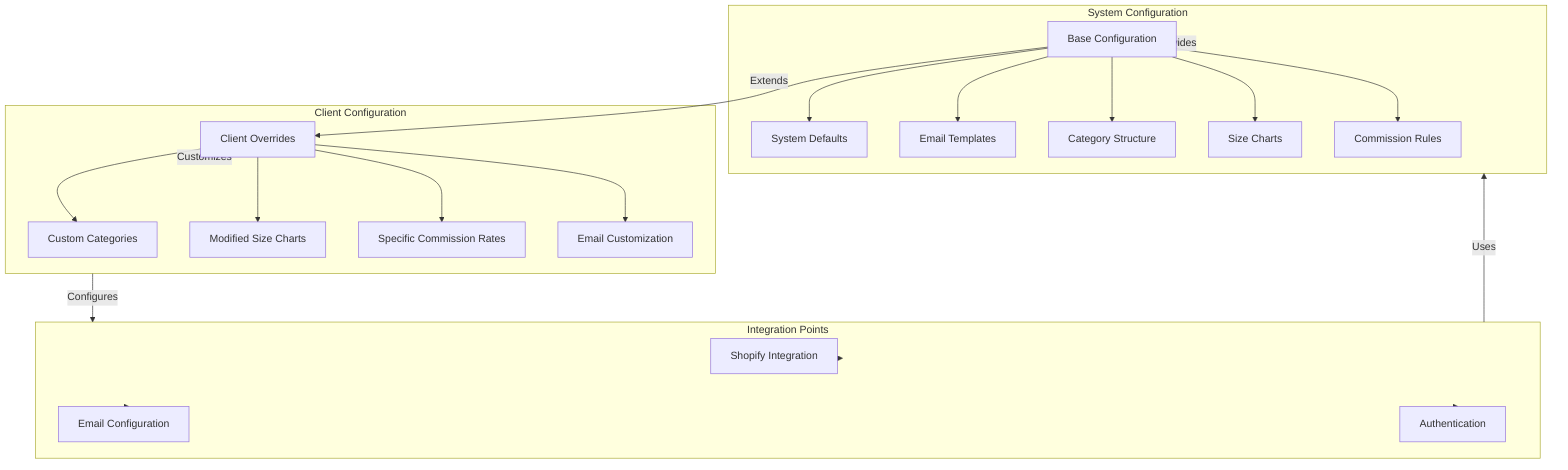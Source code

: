 flowchart TD
    subgraph System[System Configuration]
        BaseConfig[Base Configuration]
        Defaults[System Defaults]
        Templates[Email Templates]
        Categories[Category Structure]
        Sizes[Size Charts]
        Rates[Commission Rules]
    end
    
    subgraph Client[Client Configuration]
        Overrides[Client Overrides]
        CustomCategories[Custom Categories]
        ModifiedSizes[Modified Size Charts]
        SpecificRates[Specific Commission Rates]
        EmailCustom[Email Customization]
    end
    
    subgraph Integration[Integration Points]
        Shopify[Shopify Integration]
        Email[Email Configuration]
        Auth[Authentication]
    end
    
    System -->|Provides| BaseConfig
    BaseConfig -->|Extends| Overrides
    Overrides -->|Customizes| Client
    
    Client -->|Configures| Integration
    Integration -->|Uses| System
    
    BaseConfig --> Defaults
    BaseConfig --> Templates
    BaseConfig --> Categories
    BaseConfig --> Sizes
    BaseConfig --> Rates
    
    Overrides --> CustomCategories
    Overrides --> ModifiedSizes
    Overrides --> SpecificRates
    Overrides --> EmailCustom
    
    Integration --> Shopify
    Integration --> Email
    Integration --> Auth